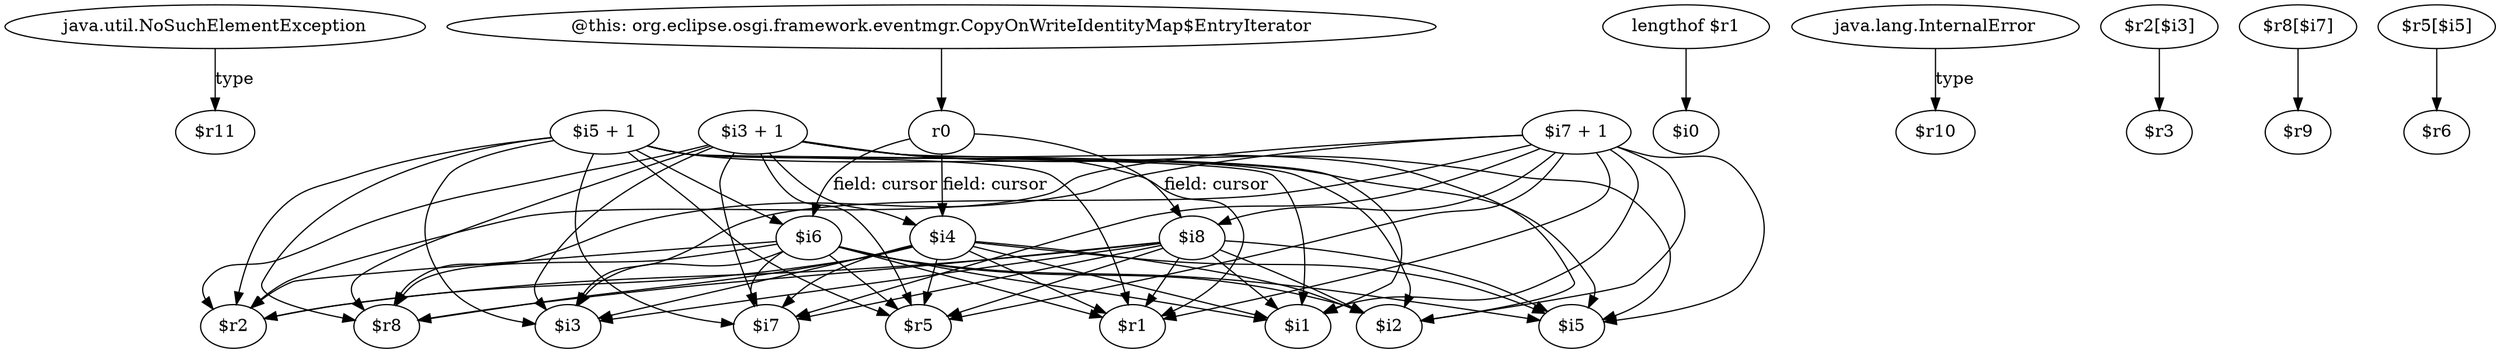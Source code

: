 digraph g {
0[label="java.util.NoSuchElementException"]
1[label="$r11"]
0->1[label="type"]
2[label="$i5 + 1"]
3[label="$i3"]
2->3[label=""]
4[label="$i6"]
4->3[label=""]
5[label="r0"]
6[label="$i8"]
5->6[label="field: cursor"]
7[label="$i3 + 1"]
8[label="$i1"]
7->8[label=""]
9[label="$i7 + 1"]
9->6[label=""]
10[label="$r5"]
2->10[label=""]
11[label="$i5"]
6->11[label=""]
4->10[label=""]
12[label="$i4"]
7->12[label=""]
13[label="$r1"]
6->13[label=""]
14[label="$r2"]
2->14[label=""]
7->3[label=""]
15[label="$i2"]
2->15[label=""]
16[label="lengthof $r1"]
17[label="$i0"]
16->17[label=""]
18[label="$i7"]
12->18[label=""]
7->14[label=""]
7->11[label=""]
7->13[label=""]
4->18[label=""]
12->10[label=""]
4->15[label=""]
9->15[label=""]
12->15[label=""]
19[label="java.lang.InternalError"]
20[label="$r10"]
19->20[label="type"]
21[label="$r8"]
7->21[label=""]
22[label="$r2[$i3]"]
23[label="$r3"]
22->23[label=""]
6->3[label=""]
6->14[label=""]
12->8[label=""]
24[label="$r8[$i7]"]
25[label="$r9"]
24->25[label=""]
6->15[label=""]
6->10[label=""]
6->18[label=""]
9->18[label=""]
7->18[label=""]
2->21[label=""]
9->3[label=""]
9->10[label=""]
6->8[label=""]
12->3[label=""]
4->21[label=""]
7->15[label=""]
7->10[label=""]
4->13[label=""]
2->13[label=""]
2->8[label=""]
4->11[label=""]
4->8[label=""]
2->11[label=""]
26[label="$r5[$i5]"]
27[label="$r6"]
26->27[label=""]
5->12[label="field: cursor"]
9->11[label=""]
12->14[label=""]
4->14[label=""]
12->11[label=""]
9->14[label=""]
12->13[label=""]
28[label="@this: org.eclipse.osgi.framework.eventmgr.CopyOnWriteIdentityMap$EntryIterator"]
28->5[label=""]
5->4[label="field: cursor"]
9->21[label=""]
6->21[label=""]
2->4[label=""]
2->18[label=""]
12->21[label=""]
9->13[label=""]
9->8[label=""]
}